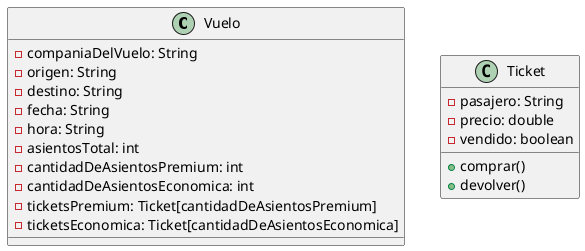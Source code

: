@startuml

class Vuelo{
- companiaDelVuelo: String
- origen: String
- destino: String
- fecha: String
- hora: String
- asientosTotal: int
- cantidadDeAsientosPremium: int
- cantidadDeAsientosEconomica: int
- ticketsPremium: Ticket[cantidadDeAsientosPremium]
- ticketsEconomica: Ticket[cantidadDeAsientosEconomica]
}

class Ticket{
- pasajero: String
- precio: double
- vendido: boolean
+ comprar()
+ devolver()

}


@enduml